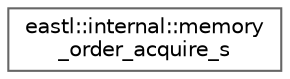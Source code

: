 digraph "类继承关系图"
{
 // LATEX_PDF_SIZE
  bgcolor="transparent";
  edge [fontname=Helvetica,fontsize=10,labelfontname=Helvetica,labelfontsize=10];
  node [fontname=Helvetica,fontsize=10,shape=box,height=0.2,width=0.4];
  rankdir="LR";
  Node0 [id="Node000000",label="eastl::internal::memory\l_order_acquire_s",height=0.2,width=0.4,color="grey40", fillcolor="white", style="filled",URL="$structeastl_1_1internal_1_1memory__order__acquire__s.html",tooltip=" "];
}
